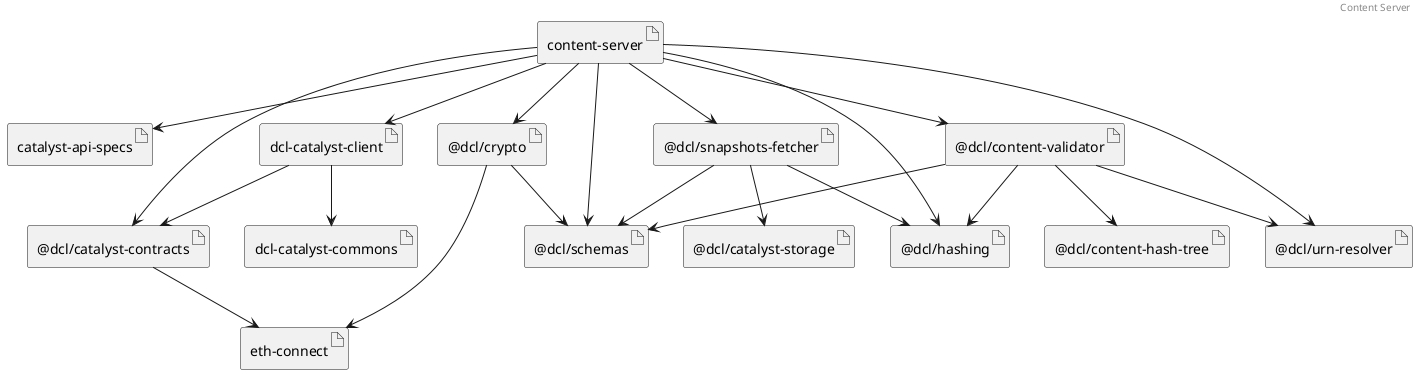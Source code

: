 @startuml
header "Content Server"
artifact "content-server" as contentserver
artifact "catalyst-api-specs" as catalystapispecs
artifact "@dcl/catalyst-contracts" as catalystcontracts
artifact "@dcl/content-validator" as contentvalidator
artifact "@dcl/crypto" as crypto
artifact "@dcl/hashing" as hashing
artifact "@dcl/schemas" as schemas
artifact "@dcl/snapshots-fetcher" as snapshotsfetcher
artifact "@dcl/urn-resolver" as urnresolver
artifact "eth-connect" as ethconnect
artifact "@dcl/content-hash-tree" as contenthashtree
artifact "@dcl/catalyst-storage" as catalyststorage
artifact "dcl-catalyst-client" as catalystclient
artifact "dcl-catalyst-commons" as catalystcommons

contentserver --> catalystapispecs
contentserver --> catalystcontracts
contentserver --> contentvalidator
contentserver --> crypto
contentserver --> hashing
contentserver --> schemas
contentserver --> snapshotsfetcher
contentserver --> urnresolver
contentserver --> catalystclient
catalystclient --> catalystcommons
catalystcontracts --> ethconnect
contentvalidator --> contenthashtree
contentvalidator --> hashing
contentvalidator --> schemas
contentvalidator --> urnresolver
crypto --> schemas
crypto --> ethconnect
snapshotsfetcher --> catalyststorage
snapshotsfetcher --> hashing
snapshotsfetcher --> schemas
catalystclient --> catalystcontracts

newpage
header "Lambdas Server"
artifact "lambdas-server" as lambdasserver
artifact "catalyst-api-specs" as catalystapispecs
artifact "@dcl/catalyst-contracts" as catalystcontracts
artifact "@dcl/crypto" as crypto
artifact "@dcl/schemas" as schemas
artifact "@dcl/urn-resolver" as urnresolver
artifact "eth-connect" as ethconnect
artifact "dcl-catalyst-client" as catalystclient
artifact "dcl-catalyst-commons" as catalystcommons

lambdasserver --> catalystapispecs
lambdasserver --> catalystcontracts
lambdasserver --> crypto
lambdasserver --> schemas
lambdasserver --> urnresolver
lambdasserver --> catalystclient
lambdasserver --> catalystcommons
catalystclient --> catalystcommons
catalystclient --> catalystcontracts
catalystcontracts --> ethconnect
crypto --> schemas
crypto --> ethconnect

@enduml
